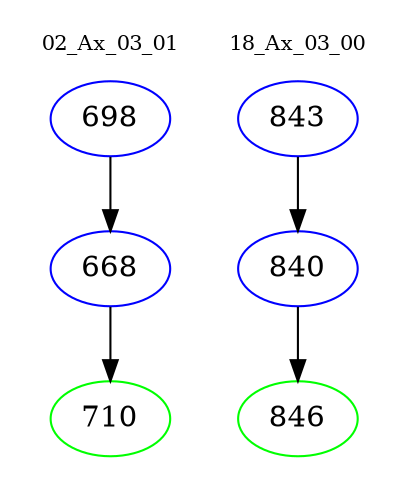 digraph{
subgraph cluster_0 {
color = white
label = "02_Ax_03_01";
fontsize=10;
T0_698 [label="698", color="blue"]
T0_698 -> T0_668 [color="black"]
T0_668 [label="668", color="blue"]
T0_668 -> T0_710 [color="black"]
T0_710 [label="710", color="green"]
}
subgraph cluster_1 {
color = white
label = "18_Ax_03_00";
fontsize=10;
T1_843 [label="843", color="blue"]
T1_843 -> T1_840 [color="black"]
T1_840 [label="840", color="blue"]
T1_840 -> T1_846 [color="black"]
T1_846 [label="846", color="green"]
}
}
